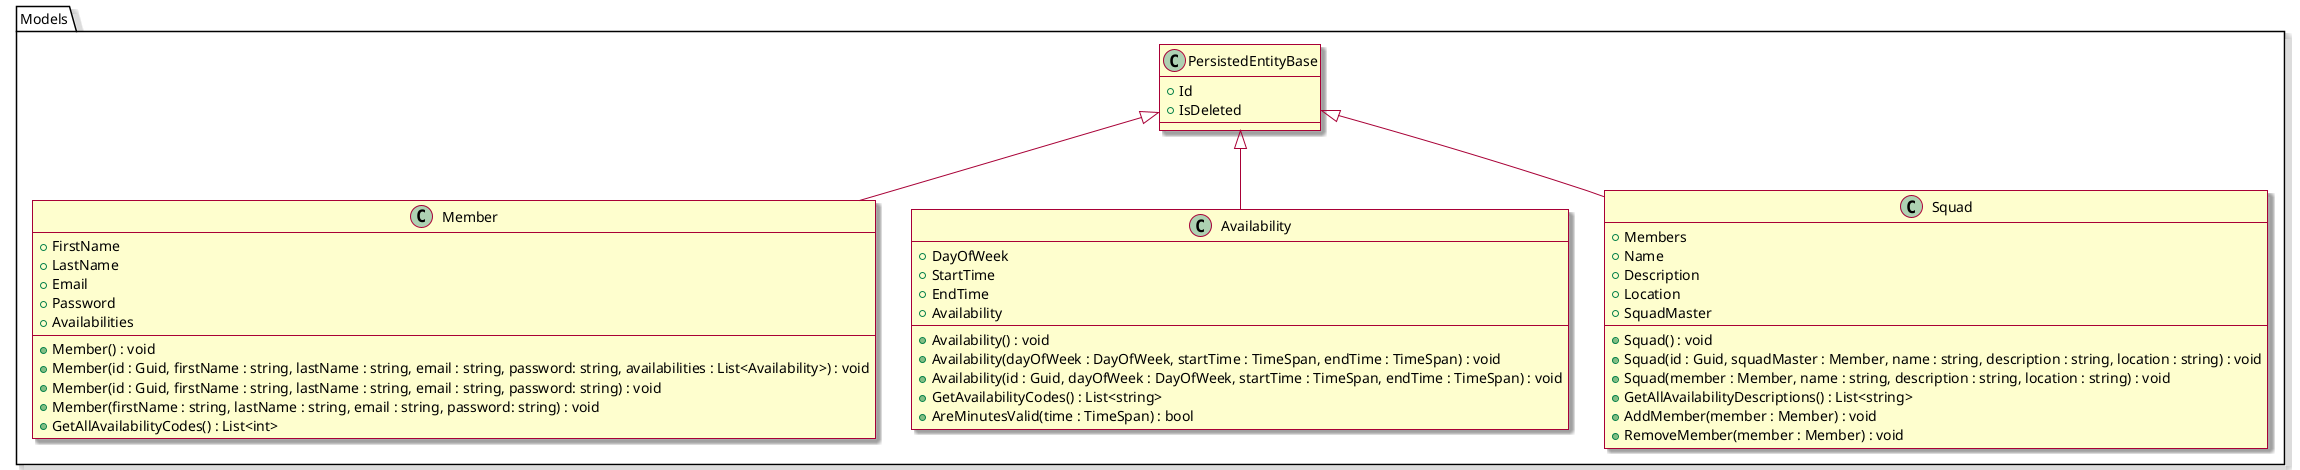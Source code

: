 @startuml ModelClassDiagram

skin rose

class Models.PersistedEntityBase {
    +Id
    +IsDeleted
}

class Models.Member {
    +FirstName
    +LastName
    +Email
    +Password
    +Availabilities

    +Member() : void
    +Member(id : Guid, firstName : string, lastName : string, email : string, password: string, availabilities : List<Availability>) : void
    +Member(id : Guid, firstName : string, lastName : string, email : string, password: string) : void
    +Member(firstName : string, lastName : string, email : string, password: string) : void
    +GetAllAvailabilityCodes() : List<int>
}

class Models.Availability {
    +DayOfWeek
    +StartTime
    +EndTime
    +Availability

    +Availability() : void
    +Availability(dayOfWeek : DayOfWeek, startTime : TimeSpan, endTime : TimeSpan) : void
    +Availability(id : Guid, dayOfWeek : DayOfWeek, startTime : TimeSpan, endTime : TimeSpan) : void
    +GetAvailabilityCodes() : List<string>
    +AreMinutesValid(time : TimeSpan) : bool
}

class Models.Squad {
    +Members
    +Name
    +Description
    +Location
    +SquadMaster

    +Squad() : void
    +Squad(id : Guid, squadMaster : Member, name : string, description : string, location : string) : void
    +Squad(member : Member, name : string, description : string, location : string) : void
    +GetAllAvailabilityDescriptions() : List<string>
    +AddMember(member : Member) : void
    +RemoveMember(member : Member) : void
}

Models.PersistedEntityBase <|-- Models.Availability
Models.PersistedEntityBase <|-- Models.Squad
Models.PersistedEntityBase <|-- Models.Member

@enduml